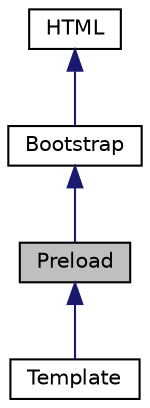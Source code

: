 digraph "Preload"
{
  edge [fontname="Helvetica",fontsize="10",labelfontname="Helvetica",labelfontsize="10"];
  node [fontname="Helvetica",fontsize="10",shape=record];
  Node0 [label="Preload",height=0.2,width=0.4,color="black", fillcolor="grey75", style="filled", fontcolor="black"];
  Node1 -> Node0 [dir="back",color="midnightblue",fontsize="10",style="solid",fontname="Helvetica"];
  Node1 [label="Bootstrap",height=0.2,width=0.4,color="black", fillcolor="white", style="filled",URL="$class_w_a_f_f_l_e_1_1_framework_1_1_engines_1_1_bootstrap.html"];
  Node2 -> Node1 [dir="back",color="midnightblue",fontsize="10",style="solid",fontname="Helvetica"];
  Node2 [label="HTML",height=0.2,width=0.4,color="black", fillcolor="white", style="filled",URL="$class_w_a_f_f_l_e_1_1_framework_1_1_engines_1_1_h_t_m_l.html"];
  Node0 -> Node3 [dir="back",color="midnightblue",fontsize="10",style="solid",fontname="Helvetica"];
  Node3 [label="Template",height=0.2,width=0.4,color="black", fillcolor="white", style="filled",URL="$class_w_a_f_f_l_e_1_1_framework_1_1_engines_1_1_template.html"];
}
